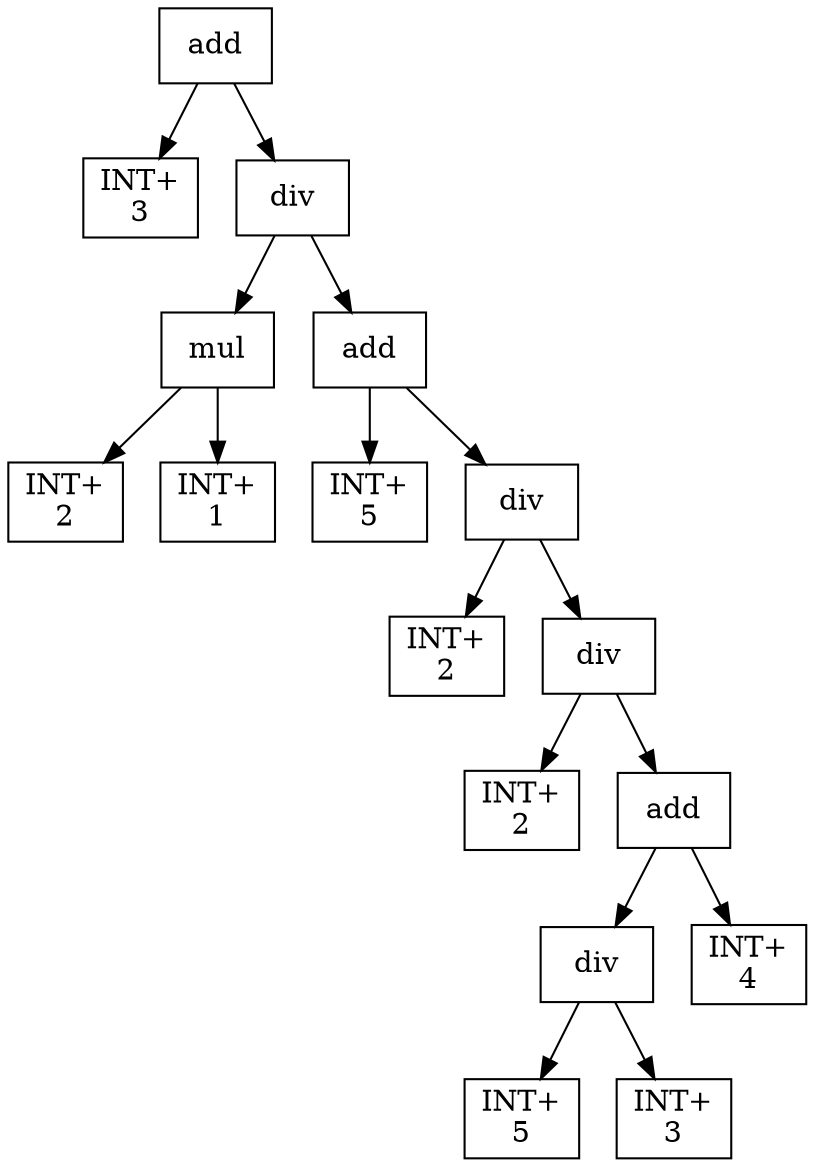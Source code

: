 digraph expr {
  node [shape=box];
  n1 [label="add"];
  n2 [label="INT+\n3"];
  n3 [label="div"];
  n4 [label="mul"];
  n5 [label="INT+\n2"];
  n6 [label="INT+\n1"];
  n4 -> n5;
  n4 -> n6;
  n7 [label="add"];
  n8 [label="INT+\n5"];
  n9 [label="div"];
  n10 [label="INT+\n2"];
  n11 [label="div"];
  n12 [label="INT+\n2"];
  n13 [label="add"];
  n14 [label="div"];
  n15 [label="INT+\n5"];
  n16 [label="INT+\n3"];
  n14 -> n15;
  n14 -> n16;
  n17 [label="INT+\n4"];
  n13 -> n14;
  n13 -> n17;
  n11 -> n12;
  n11 -> n13;
  n9 -> n10;
  n9 -> n11;
  n7 -> n8;
  n7 -> n9;
  n3 -> n4;
  n3 -> n7;
  n1 -> n2;
  n1 -> n3;
}